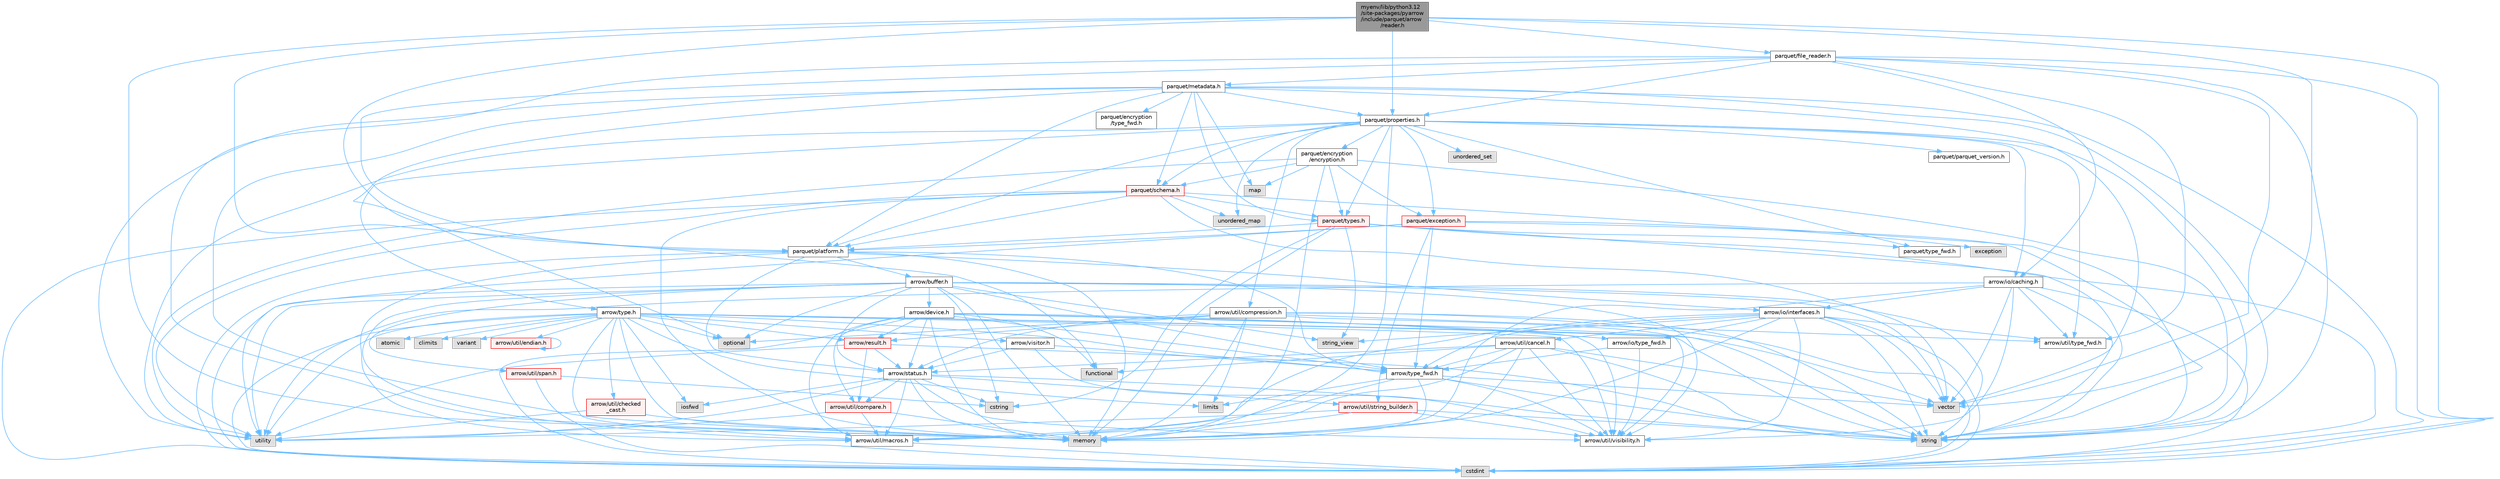 digraph "myenv/lib/python3.12/site-packages/pyarrow/include/parquet/arrow/reader.h"
{
 // LATEX_PDF_SIZE
  bgcolor="transparent";
  edge [fontname=Helvetica,fontsize=10,labelfontname=Helvetica,labelfontsize=10];
  node [fontname=Helvetica,fontsize=10,shape=box,height=0.2,width=0.4];
  Node1 [id="Node000001",label="myenv/lib/python3.12\l/site-packages/pyarrow\l/include/parquet/arrow\l/reader.h",height=0.2,width=0.4,color="gray40", fillcolor="grey60", style="filled", fontcolor="black",tooltip=" "];
  Node1 -> Node2 [id="edge1_Node000001_Node000002",color="steelblue1",style="solid",tooltip=" "];
  Node2 [id="Node000002",label="cstdint",height=0.2,width=0.4,color="grey60", fillcolor="#E0E0E0", style="filled",tooltip=" "];
  Node1 -> Node3 [id="edge2_Node000001_Node000003",color="steelblue1",style="solid",tooltip=" "];
  Node3 [id="Node000003",label="functional",height=0.2,width=0.4,color="grey60", fillcolor="#E0E0E0", style="filled",tooltip=" "];
  Node1 -> Node4 [id="edge3_Node000001_Node000004",color="steelblue1",style="solid",tooltip=" "];
  Node4 [id="Node000004",label="memory",height=0.2,width=0.4,color="grey60", fillcolor="#E0E0E0", style="filled",tooltip=" "];
  Node1 -> Node5 [id="edge4_Node000001_Node000005",color="steelblue1",style="solid",tooltip=" "];
  Node5 [id="Node000005",label="vector",height=0.2,width=0.4,color="grey60", fillcolor="#E0E0E0", style="filled",tooltip=" "];
  Node1 -> Node6 [id="edge5_Node000001_Node000006",color="steelblue1",style="solid",tooltip=" "];
  Node6 [id="Node000006",label="parquet/file_reader.h",height=0.2,width=0.4,color="grey40", fillcolor="white", style="filled",URL="$file__reader_8h.html",tooltip=" "];
  Node6 -> Node2 [id="edge6_Node000006_Node000002",color="steelblue1",style="solid",tooltip=" "];
  Node6 -> Node4 [id="edge7_Node000006_Node000004",color="steelblue1",style="solid",tooltip=" "];
  Node6 -> Node7 [id="edge8_Node000006_Node000007",color="steelblue1",style="solid",tooltip=" "];
  Node7 [id="Node000007",label="string",height=0.2,width=0.4,color="grey60", fillcolor="#E0E0E0", style="filled",tooltip=" "];
  Node6 -> Node5 [id="edge9_Node000006_Node000005",color="steelblue1",style="solid",tooltip=" "];
  Node6 -> Node8 [id="edge10_Node000006_Node000008",color="steelblue1",style="solid",tooltip=" "];
  Node8 [id="Node000008",label="arrow/io/caching.h",height=0.2,width=0.4,color="grey40", fillcolor="white", style="filled",URL="$caching_8h.html",tooltip=" "];
  Node8 -> Node2 [id="edge11_Node000008_Node000002",color="steelblue1",style="solid",tooltip=" "];
  Node8 -> Node4 [id="edge12_Node000008_Node000004",color="steelblue1",style="solid",tooltip=" "];
  Node8 -> Node7 [id="edge13_Node000008_Node000007",color="steelblue1",style="solid",tooltip=" "];
  Node8 -> Node9 [id="edge14_Node000008_Node000009",color="steelblue1",style="solid",tooltip=" "];
  Node9 [id="Node000009",label="utility",height=0.2,width=0.4,color="grey60", fillcolor="#E0E0E0", style="filled",tooltip=" "];
  Node8 -> Node5 [id="edge15_Node000008_Node000005",color="steelblue1",style="solid",tooltip=" "];
  Node8 -> Node10 [id="edge16_Node000008_Node000010",color="steelblue1",style="solid",tooltip=" "];
  Node10 [id="Node000010",label="arrow/io/interfaces.h",height=0.2,width=0.4,color="grey40", fillcolor="white", style="filled",URL="$interfaces_8h.html",tooltip=" "];
  Node10 -> Node2 [id="edge17_Node000010_Node000002",color="steelblue1",style="solid",tooltip=" "];
  Node10 -> Node4 [id="edge18_Node000010_Node000004",color="steelblue1",style="solid",tooltip=" "];
  Node10 -> Node7 [id="edge19_Node000010_Node000007",color="steelblue1",style="solid",tooltip=" "];
  Node10 -> Node11 [id="edge20_Node000010_Node000011",color="steelblue1",style="solid",tooltip=" "];
  Node11 [id="Node000011",label="string_view",height=0.2,width=0.4,color="grey60", fillcolor="#E0E0E0", style="filled",tooltip=" "];
  Node10 -> Node5 [id="edge21_Node000010_Node000005",color="steelblue1",style="solid",tooltip=" "];
  Node10 -> Node12 [id="edge22_Node000010_Node000012",color="steelblue1",style="solid",tooltip=" "];
  Node12 [id="Node000012",label="arrow/io/type_fwd.h",height=0.2,width=0.4,color="grey40", fillcolor="white", style="filled",URL="$arrow_2io_2type__fwd_8h.html",tooltip=" "];
  Node12 -> Node13 [id="edge23_Node000012_Node000013",color="steelblue1",style="solid",tooltip=" "];
  Node13 [id="Node000013",label="arrow/type_fwd.h",height=0.2,width=0.4,color="grey40", fillcolor="white", style="filled",URL="$arrow_2type__fwd_8h.html",tooltip=" "];
  Node13 -> Node14 [id="edge24_Node000013_Node000014",color="steelblue1",style="solid",tooltip=" "];
  Node14 [id="Node000014",label="limits",height=0.2,width=0.4,color="grey60", fillcolor="#E0E0E0", style="filled",tooltip=" "];
  Node13 -> Node4 [id="edge25_Node000013_Node000004",color="steelblue1",style="solid",tooltip=" "];
  Node13 -> Node7 [id="edge26_Node000013_Node000007",color="steelblue1",style="solid",tooltip=" "];
  Node13 -> Node5 [id="edge27_Node000013_Node000005",color="steelblue1",style="solid",tooltip=" "];
  Node13 -> Node15 [id="edge28_Node000013_Node000015",color="steelblue1",style="solid",tooltip=" "];
  Node15 [id="Node000015",label="arrow/util/macros.h",height=0.2,width=0.4,color="grey40", fillcolor="white", style="filled",URL="$macros_8h.html",tooltip=" "];
  Node15 -> Node2 [id="edge29_Node000015_Node000002",color="steelblue1",style="solid",tooltip=" "];
  Node13 -> Node16 [id="edge30_Node000013_Node000016",color="steelblue1",style="solid",tooltip=" "];
  Node16 [id="Node000016",label="arrow/util/visibility.h",height=0.2,width=0.4,color="grey40", fillcolor="white", style="filled",URL="$include_2arrow_2util_2visibility_8h.html",tooltip=" "];
  Node12 -> Node16 [id="edge31_Node000012_Node000016",color="steelblue1",style="solid",tooltip=" "];
  Node10 -> Node13 [id="edge32_Node000010_Node000013",color="steelblue1",style="solid",tooltip=" "];
  Node10 -> Node17 [id="edge33_Node000010_Node000017",color="steelblue1",style="solid",tooltip=" "];
  Node17 [id="Node000017",label="arrow/util/cancel.h",height=0.2,width=0.4,color="grey40", fillcolor="white", style="filled",URL="$cancel_8h.html",tooltip=" "];
  Node17 -> Node3 [id="edge34_Node000017_Node000003",color="steelblue1",style="solid",tooltip=" "];
  Node17 -> Node4 [id="edge35_Node000017_Node000004",color="steelblue1",style="solid",tooltip=" "];
  Node17 -> Node7 [id="edge36_Node000017_Node000007",color="steelblue1",style="solid",tooltip=" "];
  Node17 -> Node5 [id="edge37_Node000017_Node000005",color="steelblue1",style="solid",tooltip=" "];
  Node17 -> Node18 [id="edge38_Node000017_Node000018",color="steelblue1",style="solid",tooltip=" "];
  Node18 [id="Node000018",label="arrow/status.h",height=0.2,width=0.4,color="grey40", fillcolor="white", style="filled",URL="$status_8h.html",tooltip=" "];
  Node18 -> Node19 [id="edge39_Node000018_Node000019",color="steelblue1",style="solid",tooltip=" "];
  Node19 [id="Node000019",label="cstring",height=0.2,width=0.4,color="grey60", fillcolor="#E0E0E0", style="filled",tooltip=" "];
  Node18 -> Node20 [id="edge40_Node000018_Node000020",color="steelblue1",style="solid",tooltip=" "];
  Node20 [id="Node000020",label="iosfwd",height=0.2,width=0.4,color="grey60", fillcolor="#E0E0E0", style="filled",tooltip=" "];
  Node18 -> Node4 [id="edge41_Node000018_Node000004",color="steelblue1",style="solid",tooltip=" "];
  Node18 -> Node7 [id="edge42_Node000018_Node000007",color="steelblue1",style="solid",tooltip=" "];
  Node18 -> Node9 [id="edge43_Node000018_Node000009",color="steelblue1",style="solid",tooltip=" "];
  Node18 -> Node21 [id="edge44_Node000018_Node000021",color="steelblue1",style="solid",tooltip=" "];
  Node21 [id="Node000021",label="arrow/util/compare.h",height=0.2,width=0.4,color="red", fillcolor="#FFF0F0", style="filled",URL="$util_2compare_8h.html",tooltip=" "];
  Node21 -> Node4 [id="edge45_Node000021_Node000004",color="steelblue1",style="solid",tooltip=" "];
  Node21 -> Node9 [id="edge46_Node000021_Node000009",color="steelblue1",style="solid",tooltip=" "];
  Node21 -> Node15 [id="edge47_Node000021_Node000015",color="steelblue1",style="solid",tooltip=" "];
  Node18 -> Node15 [id="edge48_Node000018_Node000015",color="steelblue1",style="solid",tooltip=" "];
  Node18 -> Node23 [id="edge49_Node000018_Node000023",color="steelblue1",style="solid",tooltip=" "];
  Node23 [id="Node000023",label="arrow/util/string_builder.h",height=0.2,width=0.4,color="red", fillcolor="#FFF0F0", style="filled",URL="$string__builder_8h.html",tooltip=" "];
  Node23 -> Node4 [id="edge50_Node000023_Node000004",color="steelblue1",style="solid",tooltip=" "];
  Node23 -> Node7 [id="edge51_Node000023_Node000007",color="steelblue1",style="solid",tooltip=" "];
  Node23 -> Node9 [id="edge52_Node000023_Node000009",color="steelblue1",style="solid",tooltip=" "];
  Node23 -> Node16 [id="edge53_Node000023_Node000016",color="steelblue1",style="solid",tooltip=" "];
  Node18 -> Node16 [id="edge54_Node000018_Node000016",color="steelblue1",style="solid",tooltip=" "];
  Node17 -> Node13 [id="edge55_Node000017_Node000013",color="steelblue1",style="solid",tooltip=" "];
  Node17 -> Node15 [id="edge56_Node000017_Node000015",color="steelblue1",style="solid",tooltip=" "];
  Node17 -> Node16 [id="edge57_Node000017_Node000016",color="steelblue1",style="solid",tooltip=" "];
  Node10 -> Node15 [id="edge58_Node000010_Node000015",color="steelblue1",style="solid",tooltip=" "];
  Node10 -> Node25 [id="edge59_Node000010_Node000025",color="steelblue1",style="solid",tooltip=" "];
  Node25 [id="Node000025",label="arrow/util/type_fwd.h",height=0.2,width=0.4,color="grey40", fillcolor="white", style="filled",URL="$arrow_2util_2type__fwd_8h.html",tooltip=" "];
  Node10 -> Node16 [id="edge60_Node000010_Node000016",color="steelblue1",style="solid",tooltip=" "];
  Node8 -> Node25 [id="edge61_Node000008_Node000025",color="steelblue1",style="solid",tooltip=" "];
  Node8 -> Node16 [id="edge62_Node000008_Node000016",color="steelblue1",style="solid",tooltip=" "];
  Node6 -> Node25 [id="edge63_Node000006_Node000025",color="steelblue1",style="solid",tooltip=" "];
  Node6 -> Node26 [id="edge64_Node000006_Node000026",color="steelblue1",style="solid",tooltip=" "];
  Node26 [id="Node000026",label="parquet/metadata.h",height=0.2,width=0.4,color="grey40", fillcolor="white", style="filled",URL="$metadata_8h.html",tooltip=" "];
  Node26 -> Node2 [id="edge65_Node000026_Node000002",color="steelblue1",style="solid",tooltip=" "];
  Node26 -> Node27 [id="edge66_Node000026_Node000027",color="steelblue1",style="solid",tooltip=" "];
  Node27 [id="Node000027",label="map",height=0.2,width=0.4,color="grey60", fillcolor="#E0E0E0", style="filled",tooltip=" "];
  Node26 -> Node4 [id="edge67_Node000026_Node000004",color="steelblue1",style="solid",tooltip=" "];
  Node26 -> Node28 [id="edge68_Node000026_Node000028",color="steelblue1",style="solid",tooltip=" "];
  Node28 [id="Node000028",label="optional",height=0.2,width=0.4,color="grey60", fillcolor="#E0E0E0", style="filled",tooltip=" "];
  Node26 -> Node7 [id="edge69_Node000026_Node000007",color="steelblue1",style="solid",tooltip=" "];
  Node26 -> Node9 [id="edge70_Node000026_Node000009",color="steelblue1",style="solid",tooltip=" "];
  Node26 -> Node5 [id="edge71_Node000026_Node000005",color="steelblue1",style="solid",tooltip=" "];
  Node26 -> Node29 [id="edge72_Node000026_Node000029",color="steelblue1",style="solid",tooltip=" "];
  Node29 [id="Node000029",label="parquet/encryption\l/type_fwd.h",height=0.2,width=0.4,color="grey40", fillcolor="white", style="filled",URL="$parquet_2encryption_2type__fwd_8h.html",tooltip=" "];
  Node26 -> Node30 [id="edge73_Node000026_Node000030",color="steelblue1",style="solid",tooltip=" "];
  Node30 [id="Node000030",label="parquet/platform.h",height=0.2,width=0.4,color="grey40", fillcolor="white", style="filled",URL="$include_2parquet_2platform_8h.html",tooltip=" "];
  Node30 -> Node2 [id="edge74_Node000030_Node000002",color="steelblue1",style="solid",tooltip=" "];
  Node30 -> Node4 [id="edge75_Node000030_Node000004",color="steelblue1",style="solid",tooltip=" "];
  Node30 -> Node31 [id="edge76_Node000030_Node000031",color="steelblue1",style="solid",tooltip=" "];
  Node31 [id="Node000031",label="arrow/buffer.h",height=0.2,width=0.4,color="grey40", fillcolor="white", style="filled",URL="$buffer_8h.html",tooltip=" "];
  Node31 -> Node2 [id="edge77_Node000031_Node000002",color="steelblue1",style="solid",tooltip=" "];
  Node31 -> Node19 [id="edge78_Node000031_Node000019",color="steelblue1",style="solid",tooltip=" "];
  Node31 -> Node4 [id="edge79_Node000031_Node000004",color="steelblue1",style="solid",tooltip=" "];
  Node31 -> Node28 [id="edge80_Node000031_Node000028",color="steelblue1",style="solid",tooltip=" "];
  Node31 -> Node7 [id="edge81_Node000031_Node000007",color="steelblue1",style="solid",tooltip=" "];
  Node31 -> Node11 [id="edge82_Node000031_Node000011",color="steelblue1",style="solid",tooltip=" "];
  Node31 -> Node9 [id="edge83_Node000031_Node000009",color="steelblue1",style="solid",tooltip=" "];
  Node31 -> Node5 [id="edge84_Node000031_Node000005",color="steelblue1",style="solid",tooltip=" "];
  Node31 -> Node32 [id="edge85_Node000031_Node000032",color="steelblue1",style="solid",tooltip=" "];
  Node32 [id="Node000032",label="arrow/device.h",height=0.2,width=0.4,color="grey40", fillcolor="white", style="filled",URL="$device_8h.html",tooltip=" "];
  Node32 -> Node2 [id="edge86_Node000032_Node000002",color="steelblue1",style="solid",tooltip=" "];
  Node32 -> Node3 [id="edge87_Node000032_Node000003",color="steelblue1",style="solid",tooltip=" "];
  Node32 -> Node4 [id="edge88_Node000032_Node000004",color="steelblue1",style="solid",tooltip=" "];
  Node32 -> Node7 [id="edge89_Node000032_Node000007",color="steelblue1",style="solid",tooltip=" "];
  Node32 -> Node12 [id="edge90_Node000032_Node000012",color="steelblue1",style="solid",tooltip=" "];
  Node32 -> Node33 [id="edge91_Node000032_Node000033",color="steelblue1",style="solid",tooltip=" "];
  Node33 [id="Node000033",label="arrow/result.h",height=0.2,width=0.4,color="red", fillcolor="#FFF0F0", style="filled",URL="$result_8h.html",tooltip=" "];
  Node33 -> Node7 [id="edge92_Node000033_Node000007",color="steelblue1",style="solid",tooltip=" "];
  Node33 -> Node9 [id="edge93_Node000033_Node000009",color="steelblue1",style="solid",tooltip=" "];
  Node33 -> Node18 [id="edge94_Node000033_Node000018",color="steelblue1",style="solid",tooltip=" "];
  Node33 -> Node21 [id="edge95_Node000033_Node000021",color="steelblue1",style="solid",tooltip=" "];
  Node32 -> Node18 [id="edge96_Node000032_Node000018",color="steelblue1",style="solid",tooltip=" "];
  Node32 -> Node13 [id="edge97_Node000032_Node000013",color="steelblue1",style="solid",tooltip=" "];
  Node32 -> Node21 [id="edge98_Node000032_Node000021",color="steelblue1",style="solid",tooltip=" "];
  Node32 -> Node15 [id="edge99_Node000032_Node000015",color="steelblue1",style="solid",tooltip=" "];
  Node32 -> Node16 [id="edge100_Node000032_Node000016",color="steelblue1",style="solid",tooltip=" "];
  Node31 -> Node18 [id="edge101_Node000031_Node000018",color="steelblue1",style="solid",tooltip=" "];
  Node31 -> Node13 [id="edge102_Node000031_Node000013",color="steelblue1",style="solid",tooltip=" "];
  Node31 -> Node15 [id="edge103_Node000031_Node000015",color="steelblue1",style="solid",tooltip=" "];
  Node31 -> Node38 [id="edge104_Node000031_Node000038",color="steelblue1",style="solid",tooltip=" "];
  Node38 [id="Node000038",label="arrow/util/span.h",height=0.2,width=0.4,color="red", fillcolor="#FFF0F0", style="filled",URL="$span_8h.html",tooltip=" "];
  Node38 -> Node2 [id="edge105_Node000038_Node000002",color="steelblue1",style="solid",tooltip=" "];
  Node38 -> Node19 [id="edge106_Node000038_Node000019",color="steelblue1",style="solid",tooltip=" "];
  Node31 -> Node16 [id="edge107_Node000031_Node000016",color="steelblue1",style="solid",tooltip=" "];
  Node30 -> Node10 [id="edge108_Node000030_Node000010",color="steelblue1",style="solid",tooltip=" "];
  Node30 -> Node18 [id="edge109_Node000030_Node000018",color="steelblue1",style="solid",tooltip=" "];
  Node30 -> Node13 [id="edge110_Node000030_Node000013",color="steelblue1",style="solid",tooltip=" "];
  Node30 -> Node15 [id="edge111_Node000030_Node000015",color="steelblue1",style="solid",tooltip=" "];
  Node26 -> Node40 [id="edge112_Node000026_Node000040",color="steelblue1",style="solid",tooltip=" "];
  Node40 [id="Node000040",label="parquet/properties.h",height=0.2,width=0.4,color="grey40", fillcolor="white", style="filled",URL="$properties_8h.html",tooltip=" "];
  Node40 -> Node4 [id="edge113_Node000040_Node000004",color="steelblue1",style="solid",tooltip=" "];
  Node40 -> Node7 [id="edge114_Node000040_Node000007",color="steelblue1",style="solid",tooltip=" "];
  Node40 -> Node41 [id="edge115_Node000040_Node000041",color="steelblue1",style="solid",tooltip=" "];
  Node41 [id="Node000041",label="unordered_map",height=0.2,width=0.4,color="grey60", fillcolor="#E0E0E0", style="filled",tooltip=" "];
  Node40 -> Node42 [id="edge116_Node000040_Node000042",color="steelblue1",style="solid",tooltip=" "];
  Node42 [id="Node000042",label="unordered_set",height=0.2,width=0.4,color="grey60", fillcolor="#E0E0E0", style="filled",tooltip=" "];
  Node40 -> Node9 [id="edge117_Node000040_Node000009",color="steelblue1",style="solid",tooltip=" "];
  Node40 -> Node8 [id="edge118_Node000040_Node000008",color="steelblue1",style="solid",tooltip=" "];
  Node40 -> Node43 [id="edge119_Node000040_Node000043",color="steelblue1",style="solid",tooltip=" "];
  Node43 [id="Node000043",label="arrow/type.h",height=0.2,width=0.4,color="grey40", fillcolor="white", style="filled",URL="$type_8h.html",tooltip=" "];
  Node43 -> Node44 [id="edge120_Node000043_Node000044",color="steelblue1",style="solid",tooltip=" "];
  Node44 [id="Node000044",label="atomic",height=0.2,width=0.4,color="grey60", fillcolor="#E0E0E0", style="filled",tooltip=" "];
  Node43 -> Node45 [id="edge121_Node000043_Node000045",color="steelblue1",style="solid",tooltip=" "];
  Node45 [id="Node000045",label="climits",height=0.2,width=0.4,color="grey60", fillcolor="#E0E0E0", style="filled",tooltip=" "];
  Node43 -> Node2 [id="edge122_Node000043_Node000002",color="steelblue1",style="solid",tooltip=" "];
  Node43 -> Node20 [id="edge123_Node000043_Node000020",color="steelblue1",style="solid",tooltip=" "];
  Node43 -> Node14 [id="edge124_Node000043_Node000014",color="steelblue1",style="solid",tooltip=" "];
  Node43 -> Node4 [id="edge125_Node000043_Node000004",color="steelblue1",style="solid",tooltip=" "];
  Node43 -> Node28 [id="edge126_Node000043_Node000028",color="steelblue1",style="solid",tooltip=" "];
  Node43 -> Node7 [id="edge127_Node000043_Node000007",color="steelblue1",style="solid",tooltip=" "];
  Node43 -> Node9 [id="edge128_Node000043_Node000009",color="steelblue1",style="solid",tooltip=" "];
  Node43 -> Node46 [id="edge129_Node000043_Node000046",color="steelblue1",style="solid",tooltip=" "];
  Node46 [id="Node000046",label="variant",height=0.2,width=0.4,color="grey60", fillcolor="#E0E0E0", style="filled",tooltip=" "];
  Node43 -> Node5 [id="edge130_Node000043_Node000005",color="steelblue1",style="solid",tooltip=" "];
  Node43 -> Node33 [id="edge131_Node000043_Node000033",color="steelblue1",style="solid",tooltip=" "];
  Node43 -> Node13 [id="edge132_Node000043_Node000013",color="steelblue1",style="solid",tooltip=" "];
  Node43 -> Node47 [id="edge133_Node000043_Node000047",color="steelblue1",style="solid",tooltip=" "];
  Node47 [id="Node000047",label="arrow/util/checked\l_cast.h",height=0.2,width=0.4,color="red", fillcolor="#FFF0F0", style="filled",URL="$checked__cast_8h.html",tooltip=" "];
  Node47 -> Node4 [id="edge134_Node000047_Node000004",color="steelblue1",style="solid",tooltip=" "];
  Node47 -> Node9 [id="edge135_Node000047_Node000009",color="steelblue1",style="solid",tooltip=" "];
  Node43 -> Node48 [id="edge136_Node000043_Node000048",color="steelblue1",style="solid",tooltip=" "];
  Node48 [id="Node000048",label="arrow/util/endian.h",height=0.2,width=0.4,color="red", fillcolor="#FFF0F0", style="filled",URL="$endian_8h.html",tooltip=" "];
  Node48 -> Node48 [id="edge137_Node000048_Node000048",color="steelblue1",style="solid",tooltip=" "];
  Node43 -> Node15 [id="edge138_Node000043_Node000015",color="steelblue1",style="solid",tooltip=" "];
  Node43 -> Node16 [id="edge139_Node000043_Node000016",color="steelblue1",style="solid",tooltip=" "];
  Node43 -> Node53 [id="edge140_Node000043_Node000053",color="steelblue1",style="solid",tooltip=" "];
  Node53 [id="Node000053",label="arrow/visitor.h",height=0.2,width=0.4,color="grey40", fillcolor="white", style="filled",URL="$visitor_8h.html",tooltip=" "];
  Node53 -> Node18 [id="edge141_Node000053_Node000018",color="steelblue1",style="solid",tooltip=" "];
  Node53 -> Node13 [id="edge142_Node000053_Node000013",color="steelblue1",style="solid",tooltip=" "];
  Node53 -> Node16 [id="edge143_Node000053_Node000016",color="steelblue1",style="solid",tooltip=" "];
  Node40 -> Node54 [id="edge144_Node000040_Node000054",color="steelblue1",style="solid",tooltip=" "];
  Node54 [id="Node000054",label="arrow/util/compression.h",height=0.2,width=0.4,color="grey40", fillcolor="white", style="filled",URL="$compression_8h.html",tooltip=" "];
  Node54 -> Node2 [id="edge145_Node000054_Node000002",color="steelblue1",style="solid",tooltip=" "];
  Node54 -> Node14 [id="edge146_Node000054_Node000014",color="steelblue1",style="solid",tooltip=" "];
  Node54 -> Node4 [id="edge147_Node000054_Node000004",color="steelblue1",style="solid",tooltip=" "];
  Node54 -> Node28 [id="edge148_Node000054_Node000028",color="steelblue1",style="solid",tooltip=" "];
  Node54 -> Node7 [id="edge149_Node000054_Node000007",color="steelblue1",style="solid",tooltip=" "];
  Node54 -> Node33 [id="edge150_Node000054_Node000033",color="steelblue1",style="solid",tooltip=" "];
  Node54 -> Node18 [id="edge151_Node000054_Node000018",color="steelblue1",style="solid",tooltip=" "];
  Node54 -> Node25 [id="edge152_Node000054_Node000025",color="steelblue1",style="solid",tooltip=" "];
  Node54 -> Node16 [id="edge153_Node000054_Node000016",color="steelblue1",style="solid",tooltip=" "];
  Node40 -> Node25 [id="edge154_Node000040_Node000025",color="steelblue1",style="solid",tooltip=" "];
  Node40 -> Node55 [id="edge155_Node000040_Node000055",color="steelblue1",style="solid",tooltip=" "];
  Node55 [id="Node000055",label="parquet/encryption\l/encryption.h",height=0.2,width=0.4,color="grey40", fillcolor="white", style="filled",URL="$encryption_8h.html",tooltip=" "];
  Node55 -> Node27 [id="edge156_Node000055_Node000027",color="steelblue1",style="solid",tooltip=" "];
  Node55 -> Node4 [id="edge157_Node000055_Node000004",color="steelblue1",style="solid",tooltip=" "];
  Node55 -> Node7 [id="edge158_Node000055_Node000007",color="steelblue1",style="solid",tooltip=" "];
  Node55 -> Node9 [id="edge159_Node000055_Node000009",color="steelblue1",style="solid",tooltip=" "];
  Node55 -> Node56 [id="edge160_Node000055_Node000056",color="steelblue1",style="solid",tooltip=" "];
  Node56 [id="Node000056",label="parquet/exception.h",height=0.2,width=0.4,color="red", fillcolor="#FFF0F0", style="filled",URL="$exception_8h.html",tooltip=" "];
  Node56 -> Node57 [id="edge161_Node000056_Node000057",color="steelblue1",style="solid",tooltip=" "];
  Node57 [id="Node000057",label="exception",height=0.2,width=0.4,color="grey60", fillcolor="#E0E0E0", style="filled",tooltip=" "];
  Node56 -> Node7 [id="edge162_Node000056_Node000007",color="steelblue1",style="solid",tooltip=" "];
  Node56 -> Node9 [id="edge163_Node000056_Node000009",color="steelblue1",style="solid",tooltip=" "];
  Node56 -> Node13 [id="edge164_Node000056_Node000013",color="steelblue1",style="solid",tooltip=" "];
  Node56 -> Node23 [id="edge165_Node000056_Node000023",color="steelblue1",style="solid",tooltip=" "];
  Node56 -> Node30 [id="edge166_Node000056_Node000030",color="steelblue1",style="solid",tooltip=" "];
  Node55 -> Node59 [id="edge167_Node000055_Node000059",color="steelblue1",style="solid",tooltip=" "];
  Node59 [id="Node000059",label="parquet/schema.h",height=0.2,width=0.4,color="red", fillcolor="#FFF0F0", style="filled",URL="$schema_8h.html",tooltip=" "];
  Node59 -> Node2 [id="edge168_Node000059_Node000002",color="steelblue1",style="solid",tooltip=" "];
  Node59 -> Node4 [id="edge169_Node000059_Node000004",color="steelblue1",style="solid",tooltip=" "];
  Node59 -> Node7 [id="edge170_Node000059_Node000007",color="steelblue1",style="solid",tooltip=" "];
  Node59 -> Node41 [id="edge171_Node000059_Node000041",color="steelblue1",style="solid",tooltip=" "];
  Node59 -> Node9 [id="edge172_Node000059_Node000009",color="steelblue1",style="solid",tooltip=" "];
  Node59 -> Node5 [id="edge173_Node000059_Node000005",color="steelblue1",style="solid",tooltip=" "];
  Node59 -> Node30 [id="edge174_Node000059_Node000030",color="steelblue1",style="solid",tooltip=" "];
  Node59 -> Node60 [id="edge175_Node000059_Node000060",color="steelblue1",style="solid",tooltip=" "];
  Node60 [id="Node000060",label="parquet/types.h",height=0.2,width=0.4,color="red", fillcolor="#FFF0F0", style="filled",URL="$parquet_2types_8h.html",tooltip=" "];
  Node60 -> Node2 [id="edge176_Node000060_Node000002",color="steelblue1",style="solid",tooltip=" "];
  Node60 -> Node19 [id="edge177_Node000060_Node000019",color="steelblue1",style="solid",tooltip=" "];
  Node60 -> Node4 [id="edge178_Node000060_Node000004",color="steelblue1",style="solid",tooltip=" "];
  Node60 -> Node7 [id="edge179_Node000060_Node000007",color="steelblue1",style="solid",tooltip=" "];
  Node60 -> Node11 [id="edge180_Node000060_Node000011",color="steelblue1",style="solid",tooltip=" "];
  Node60 -> Node30 [id="edge181_Node000060_Node000030",color="steelblue1",style="solid",tooltip=" "];
  Node60 -> Node61 [id="edge182_Node000060_Node000061",color="steelblue1",style="solid",tooltip=" "];
  Node61 [id="Node000061",label="parquet/type_fwd.h",height=0.2,width=0.4,color="grey40", fillcolor="white", style="filled",URL="$parquet_2type__fwd_8h.html",tooltip=" "];
  Node55 -> Node60 [id="edge183_Node000055_Node000060",color="steelblue1",style="solid",tooltip=" "];
  Node40 -> Node56 [id="edge184_Node000040_Node000056",color="steelblue1",style="solid",tooltip=" "];
  Node40 -> Node64 [id="edge185_Node000040_Node000064",color="steelblue1",style="solid",tooltip=" "];
  Node64 [id="Node000064",label="parquet/parquet_version.h",height=0.2,width=0.4,color="grey40", fillcolor="white", style="filled",URL="$parquet__version_8h.html",tooltip=" "];
  Node40 -> Node30 [id="edge186_Node000040_Node000030",color="steelblue1",style="solid",tooltip=" "];
  Node40 -> Node59 [id="edge187_Node000040_Node000059",color="steelblue1",style="solid",tooltip=" "];
  Node40 -> Node61 [id="edge188_Node000040_Node000061",color="steelblue1",style="solid",tooltip=" "];
  Node40 -> Node60 [id="edge189_Node000040_Node000060",color="steelblue1",style="solid",tooltip=" "];
  Node26 -> Node59 [id="edge190_Node000026_Node000059",color="steelblue1",style="solid",tooltip=" "];
  Node26 -> Node60 [id="edge191_Node000026_Node000060",color="steelblue1",style="solid",tooltip=" "];
  Node6 -> Node30 [id="edge192_Node000006_Node000030",color="steelblue1",style="solid",tooltip=" "];
  Node6 -> Node40 [id="edge193_Node000006_Node000040",color="steelblue1",style="solid",tooltip=" "];
  Node1 -> Node30 [id="edge194_Node000001_Node000030",color="steelblue1",style="solid",tooltip=" "];
  Node1 -> Node40 [id="edge195_Node000001_Node000040",color="steelblue1",style="solid",tooltip=" "];
}
